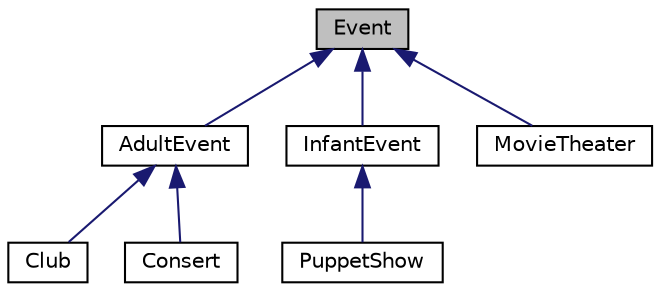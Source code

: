 digraph "Event"
{
  edge [fontname="Helvetica",fontsize="10",labelfontname="Helvetica",labelfontsize="10"];
  node [fontname="Helvetica",fontsize="10",shape=record];
  Node0 [label="Event",height=0.2,width=0.4,color="black", fillcolor="grey75", style="filled", fontcolor="black"];
  Node0 -> Node1 [dir="back",color="midnightblue",fontsize="10",style="solid",fontname="Helvetica"];
  Node1 [label="AdultEvent",height=0.2,width=0.4,color="black", fillcolor="white", style="filled",URL="$class_adult_event.html"];
  Node1 -> Node2 [dir="back",color="midnightblue",fontsize="10",style="solid",fontname="Helvetica"];
  Node2 [label="Club",height=0.2,width=0.4,color="black", fillcolor="white", style="filled",URL="$class_club.html"];
  Node1 -> Node3 [dir="back",color="midnightblue",fontsize="10",style="solid",fontname="Helvetica"];
  Node3 [label="Consert",height=0.2,width=0.4,color="black", fillcolor="white", style="filled",URL="$class_consert.html"];
  Node0 -> Node4 [dir="back",color="midnightblue",fontsize="10",style="solid",fontname="Helvetica"];
  Node4 [label="InfantEvent",height=0.2,width=0.4,color="black", fillcolor="white", style="filled",URL="$class_infant_event.html"];
  Node4 -> Node5 [dir="back",color="midnightblue",fontsize="10",style="solid",fontname="Helvetica"];
  Node5 [label="PuppetShow",height=0.2,width=0.4,color="black", fillcolor="white", style="filled",URL="$class_puppet_show.html"];
  Node0 -> Node6 [dir="back",color="midnightblue",fontsize="10",style="solid",fontname="Helvetica"];
  Node6 [label="MovieTheater",height=0.2,width=0.4,color="black", fillcolor="white", style="filled",URL="$class_movie_theater.html"];
}
